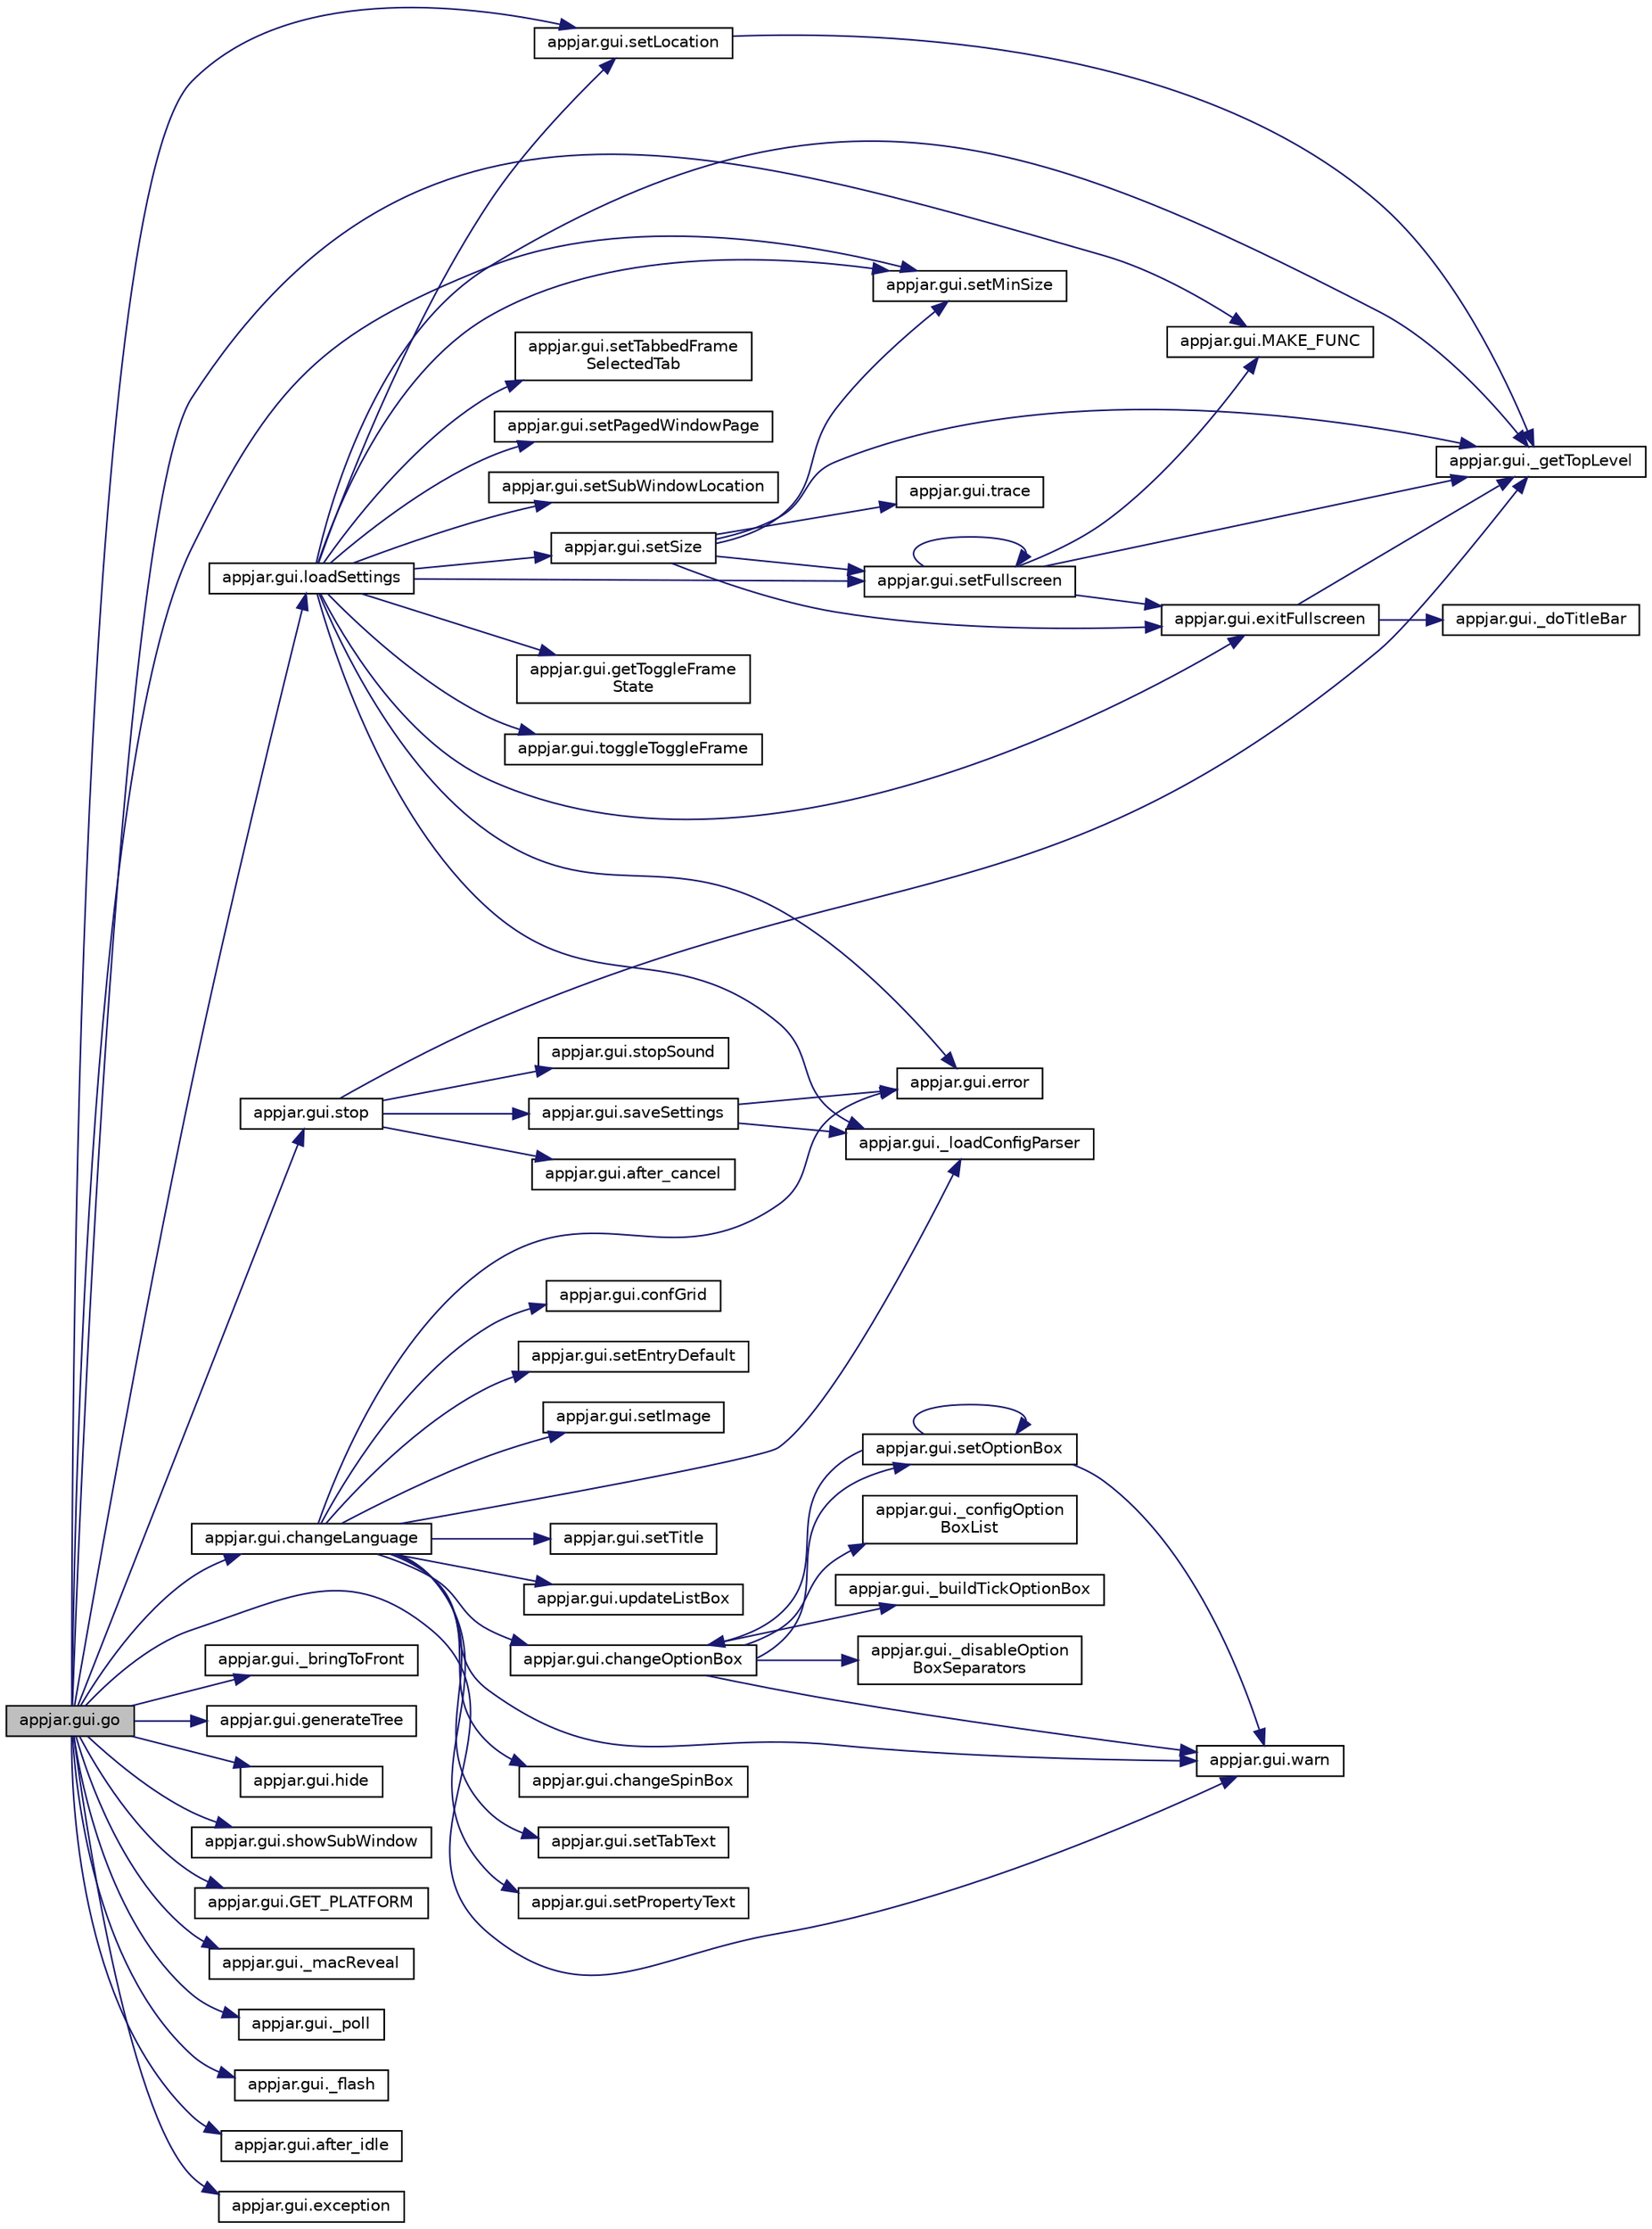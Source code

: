 digraph "appjar.gui.go"
{
  edge [fontname="Helvetica",fontsize="10",labelfontname="Helvetica",labelfontsize="10"];
  node [fontname="Helvetica",fontsize="10",shape=record];
  rankdir="LR";
  Node1335 [label="appjar.gui.go",height=0.2,width=0.4,color="black", fillcolor="grey75", style="filled", fontcolor="black"];
  Node1335 -> Node1336 [color="midnightblue",fontsize="10",style="solid",fontname="Helvetica"];
  Node1336 [label="appjar.gui.changeLanguage",height=0.2,width=0.4,color="black", fillcolor="white", style="filled",URL="$classappjar_1_1gui.html#a86a7b45923f8da9000c07ff501899613"];
  Node1336 -> Node1337 [color="midnightblue",fontsize="10",style="solid",fontname="Helvetica"];
  Node1337 [label="appjar.gui._loadConfigParser",height=0.2,width=0.4,color="black", fillcolor="white", style="filled",URL="$classappjar_1_1gui.html#a362d67d86fa2592c16203952dcf04ec9"];
  Node1336 -> Node1338 [color="midnightblue",fontsize="10",style="solid",fontname="Helvetica"];
  Node1338 [label="appjar.gui.error",height=0.2,width=0.4,color="black", fillcolor="white", style="filled",URL="$classappjar_1_1gui.html#ac310868eecf500d1570400b396793b87"];
  Node1336 -> Node1339 [color="midnightblue",fontsize="10",style="solid",fontname="Helvetica"];
  Node1339 [label="appjar.gui.warn",height=0.2,width=0.4,color="black", fillcolor="white", style="filled",URL="$classappjar_1_1gui.html#a3ab0139430263b1913b4078cf34e7098"];
  Node1336 -> Node1340 [color="midnightblue",fontsize="10",style="solid",fontname="Helvetica"];
  Node1340 [label="appjar.gui.setTitle",height=0.2,width=0.4,color="black", fillcolor="white", style="filled",URL="$classappjar_1_1gui.html#a5ccb06e27d9255027c7e6065dfcbc0fe"];
  Node1336 -> Node1341 [color="midnightblue",fontsize="10",style="solid",fontname="Helvetica"];
  Node1341 [label="appjar.gui.updateListBox",height=0.2,width=0.4,color="black", fillcolor="white", style="filled",URL="$classappjar_1_1gui.html#aa5b648a2b89180e5c7e9f5b7b5f311bf"];
  Node1336 -> Node1342 [color="midnightblue",fontsize="10",style="solid",fontname="Helvetica"];
  Node1342 [label="appjar.gui.changeSpinBox",height=0.2,width=0.4,color="black", fillcolor="white", style="filled",URL="$classappjar_1_1gui.html#a0227ca829db3cfbc677fcd2097eba074"];
  Node1336 -> Node1343 [color="midnightblue",fontsize="10",style="solid",fontname="Helvetica"];
  Node1343 [label="appjar.gui.changeOptionBox",height=0.2,width=0.4,color="black", fillcolor="white", style="filled",URL="$classappjar_1_1gui.html#a974171d577bb5819246fb5c15c1e4fa8"];
  Node1343 -> Node1344 [color="midnightblue",fontsize="10",style="solid",fontname="Helvetica"];
  Node1344 [label="appjar.gui._configOption\lBoxList",height=0.2,width=0.4,color="black", fillcolor="white", style="filled",URL="$classappjar_1_1gui.html#adf8f2708fccc3dd7aabf89a51b99c84a"];
  Node1343 -> Node1339 [color="midnightblue",fontsize="10",style="solid",fontname="Helvetica"];
  Node1343 -> Node1345 [color="midnightblue",fontsize="10",style="solid",fontname="Helvetica"];
  Node1345 [label="appjar.gui._buildTickOptionBox",height=0.2,width=0.4,color="black", fillcolor="white", style="filled",URL="$classappjar_1_1gui.html#a2972ad12f09ae0257127f51a7fa3b214"];
  Node1343 -> Node1346 [color="midnightblue",fontsize="10",style="solid",fontname="Helvetica"];
  Node1346 [label="appjar.gui._disableOption\lBoxSeparators",height=0.2,width=0.4,color="black", fillcolor="white", style="filled",URL="$classappjar_1_1gui.html#a37d662a79a1c51f5a89cabec8c2600e9"];
  Node1343 -> Node1347 [color="midnightblue",fontsize="10",style="solid",fontname="Helvetica"];
  Node1347 [label="appjar.gui.setOptionBox",height=0.2,width=0.4,color="black", fillcolor="white", style="filled",URL="$classappjar_1_1gui.html#a1265f35528c0da179bf0ef8568fdf463"];
  Node1347 -> Node1339 [color="midnightblue",fontsize="10",style="solid",fontname="Helvetica"];
  Node1347 -> Node1343 [color="midnightblue",fontsize="10",style="solid",fontname="Helvetica"];
  Node1347 -> Node1347 [color="midnightblue",fontsize="10",style="solid",fontname="Helvetica"];
  Node1336 -> Node1348 [color="midnightblue",fontsize="10",style="solid",fontname="Helvetica"];
  Node1348 [label="appjar.gui.setTabText",height=0.2,width=0.4,color="black", fillcolor="white", style="filled",URL="$classappjar_1_1gui.html#a6b0c352bb970824efeef3f0ebaffe592"];
  Node1336 -> Node1349 [color="midnightblue",fontsize="10",style="solid",fontname="Helvetica"];
  Node1349 [label="appjar.gui.setPropertyText",height=0.2,width=0.4,color="black", fillcolor="white", style="filled",URL="$classappjar_1_1gui.html#a133d2a042129b3c6a5079eceb4936527"];
  Node1336 -> Node1350 [color="midnightblue",fontsize="10",style="solid",fontname="Helvetica"];
  Node1350 [label="appjar.gui.confGrid",height=0.2,width=0.4,color="black", fillcolor="white", style="filled",URL="$classappjar_1_1gui.html#a01939e0da8db58e14ff2dfcd4dfec820"];
  Node1336 -> Node1351 [color="midnightblue",fontsize="10",style="solid",fontname="Helvetica"];
  Node1351 [label="appjar.gui.setEntryDefault",height=0.2,width=0.4,color="black", fillcolor="white", style="filled",URL="$classappjar_1_1gui.html#a16a194b354aee73b946fee9dad327c58"];
  Node1336 -> Node1352 [color="midnightblue",fontsize="10",style="solid",fontname="Helvetica"];
  Node1352 [label="appjar.gui.setImage",height=0.2,width=0.4,color="black", fillcolor="white", style="filled",URL="$classappjar_1_1gui.html#a68f25f1006e94e974c703cb6bc1937c6"];
  Node1335 -> Node1353 [color="midnightblue",fontsize="10",style="solid",fontname="Helvetica"];
  Node1353 [label="appjar.gui._bringToFront",height=0.2,width=0.4,color="black", fillcolor="white", style="filled",URL="$classappjar_1_1gui.html#a75c7020d16581a954c7092616558cf7b"];
  Node1335 -> Node1339 [color="midnightblue",fontsize="10",style="solid",fontname="Helvetica"];
  Node1335 -> Node1354 [color="midnightblue",fontsize="10",style="solid",fontname="Helvetica"];
  Node1354 [label="appjar.gui.generateTree",height=0.2,width=0.4,color="black", fillcolor="white", style="filled",URL="$classappjar_1_1gui.html#af9ca9cbf56054fda8f983fca10c41928"];
  Node1335 -> Node1355 [color="midnightblue",fontsize="10",style="solid",fontname="Helvetica"];
  Node1355 [label="appjar.gui.loadSettings",height=0.2,width=0.4,color="black", fillcolor="white", style="filled",URL="$classappjar_1_1gui.html#af2ee0abe3052301e3cbde9889d539e26"];
  Node1355 -> Node1337 [color="midnightblue",fontsize="10",style="solid",fontname="Helvetica"];
  Node1355 -> Node1338 [color="midnightblue",fontsize="10",style="solid",fontname="Helvetica"];
  Node1355 -> Node1356 [color="midnightblue",fontsize="10",style="solid",fontname="Helvetica"];
  Node1356 [label="appjar.gui.setSize",height=0.2,width=0.4,color="black", fillcolor="white", style="filled",URL="$classappjar_1_1gui.html#a0b451e1a9bafe3beb0e655dd619ceefe",tooltip="FUNCTIONS for configuring GUI settings. "];
  Node1356 -> Node1357 [color="midnightblue",fontsize="10",style="solid",fontname="Helvetica"];
  Node1357 [label="appjar.gui._getTopLevel",height=0.2,width=0.4,color="black", fillcolor="white", style="filled",URL="$classappjar_1_1gui.html#a175eb1f92e48591eb8767f244ebcdd20"];
  Node1356 -> Node1358 [color="midnightblue",fontsize="10",style="solid",fontname="Helvetica"];
  Node1358 [label="appjar.gui.setFullscreen",height=0.2,width=0.4,color="black", fillcolor="white", style="filled",URL="$classappjar_1_1gui.html#ab87484f1715bcc51ad4e9d1235554c6b"];
  Node1358 -> Node1357 [color="midnightblue",fontsize="10",style="solid",fontname="Helvetica"];
  Node1358 -> Node1359 [color="midnightblue",fontsize="10",style="solid",fontname="Helvetica"];
  Node1359 [label="appjar.gui.MAKE_FUNC",height=0.2,width=0.4,color="black", fillcolor="white", style="filled",URL="$classappjar_1_1gui.html#a42aaf376a6c07c842b1b498948a9691a",tooltip="FUNCTION for managing commands. "];
  Node1358 -> Node1360 [color="midnightblue",fontsize="10",style="solid",fontname="Helvetica"];
  Node1360 [label="appjar.gui.exitFullscreen",height=0.2,width=0.4,color="black", fillcolor="white", style="filled",URL="$classappjar_1_1gui.html#a12568d9c85a65c4e0cf77f1f1f3c6acc"];
  Node1360 -> Node1357 [color="midnightblue",fontsize="10",style="solid",fontname="Helvetica"];
  Node1360 -> Node1361 [color="midnightblue",fontsize="10",style="solid",fontname="Helvetica"];
  Node1361 [label="appjar.gui._doTitleBar",height=0.2,width=0.4,color="black", fillcolor="white", style="filled",URL="$classappjar_1_1gui.html#afe3d7459c66bad98dde751f487e0b2dd"];
  Node1358 -> Node1358 [color="midnightblue",fontsize="10",style="solid",fontname="Helvetica"];
  Node1356 -> Node1362 [color="midnightblue",fontsize="10",style="solid",fontname="Helvetica"];
  Node1362 [label="appjar.gui.trace",height=0.2,width=0.4,color="black", fillcolor="white", style="filled",URL="$classappjar_1_1gui.html#ad70fee01cb2dbb2f5daef089c7e33884"];
  Node1356 -> Node1363 [color="midnightblue",fontsize="10",style="solid",fontname="Helvetica"];
  Node1363 [label="appjar.gui.setMinSize",height=0.2,width=0.4,color="black", fillcolor="white", style="filled",URL="$classappjar_1_1gui.html#a125479cea0bdfeb13d758629183c3bbc"];
  Node1356 -> Node1360 [color="midnightblue",fontsize="10",style="solid",fontname="Helvetica"];
  Node1355 -> Node1364 [color="midnightblue",fontsize="10",style="solid",fontname="Helvetica"];
  Node1364 [label="appjar.gui.setLocation",height=0.2,width=0.4,color="black", fillcolor="white", style="filled",URL="$classappjar_1_1gui.html#ac8a8c2c4163d7ccb10d7749d6637046c"];
  Node1364 -> Node1357 [color="midnightblue",fontsize="10",style="solid",fontname="Helvetica"];
  Node1355 -> Node1358 [color="midnightblue",fontsize="10",style="solid",fontname="Helvetica"];
  Node1355 -> Node1360 [color="midnightblue",fontsize="10",style="solid",fontname="Helvetica"];
  Node1355 -> Node1357 [color="midnightblue",fontsize="10",style="solid",fontname="Helvetica"];
  Node1355 -> Node1365 [color="midnightblue",fontsize="10",style="solid",fontname="Helvetica"];
  Node1365 [label="appjar.gui.getToggleFrame\lState",height=0.2,width=0.4,color="black", fillcolor="white", style="filled",URL="$classappjar_1_1gui.html#ae5101e3d38337bad2db424b80830ce34"];
  Node1355 -> Node1366 [color="midnightblue",fontsize="10",style="solid",fontname="Helvetica"];
  Node1366 [label="appjar.gui.toggleToggleFrame",height=0.2,width=0.4,color="black", fillcolor="white", style="filled",URL="$classappjar_1_1gui.html#af6979ad59106b835f53cf0c7f2913de6"];
  Node1355 -> Node1367 [color="midnightblue",fontsize="10",style="solid",fontname="Helvetica"];
  Node1367 [label="appjar.gui.setTabbedFrame\lSelectedTab",height=0.2,width=0.4,color="black", fillcolor="white", style="filled",URL="$classappjar_1_1gui.html#aa1dfd83c4d5a859d1adf434ec31d73f4"];
  Node1355 -> Node1368 [color="midnightblue",fontsize="10",style="solid",fontname="Helvetica"];
  Node1368 [label="appjar.gui.setPagedWindowPage",height=0.2,width=0.4,color="black", fillcolor="white", style="filled",URL="$classappjar_1_1gui.html#aee32c73ed84067cf1fbf172d38315070"];
  Node1355 -> Node1369 [color="midnightblue",fontsize="10",style="solid",fontname="Helvetica"];
  Node1369 [label="appjar.gui.setSubWindowLocation",height=0.2,width=0.4,color="black", fillcolor="white", style="filled",URL="$classappjar_1_1gui.html#aae8abaabebb7eeb5359894d8e3c81cb5"];
  Node1355 -> Node1363 [color="midnightblue",fontsize="10",style="solid",fontname="Helvetica"];
  Node1335 -> Node1364 [color="midnightblue",fontsize="10",style="solid",fontname="Helvetica"];
  Node1335 -> Node1363 [color="midnightblue",fontsize="10",style="solid",fontname="Helvetica"];
  Node1335 -> Node1370 [color="midnightblue",fontsize="10",style="solid",fontname="Helvetica"];
  Node1370 [label="appjar.gui.hide",height=0.2,width=0.4,color="black", fillcolor="white", style="filled",URL="$classappjar_1_1gui.html#a91e23478632d9a13e59a5f84e8c0ced3"];
  Node1335 -> Node1371 [color="midnightblue",fontsize="10",style="solid",fontname="Helvetica"];
  Node1371 [label="appjar.gui.showSubWindow",height=0.2,width=0.4,color="black", fillcolor="white", style="filled",URL="$classappjar_1_1gui.html#abac089319744d566761a8a958955076c"];
  Node1335 -> Node1372 [color="midnightblue",fontsize="10",style="solid",fontname="Helvetica"];
  Node1372 [label="appjar.gui.GET_PLATFORM",height=0.2,width=0.4,color="black", fillcolor="white", style="filled",URL="$classappjar_1_1gui.html#a881a81f3d01fcf73cc17ad48317eee12"];
  Node1335 -> Node1373 [color="midnightblue",fontsize="10",style="solid",fontname="Helvetica"];
  Node1373 [label="appjar.gui._macReveal",height=0.2,width=0.4,color="black", fillcolor="white", style="filled",URL="$classappjar_1_1gui.html#a76bebad0b86478d38345bcbd288822c5"];
  Node1335 -> Node1374 [color="midnightblue",fontsize="10",style="solid",fontname="Helvetica"];
  Node1374 [label="appjar.gui._poll",height=0.2,width=0.4,color="black", fillcolor="white", style="filled",URL="$classappjar_1_1gui.html#a5d715374b39672c5db1139f5c552dd87"];
  Node1335 -> Node1375 [color="midnightblue",fontsize="10",style="solid",fontname="Helvetica"];
  Node1375 [label="appjar.gui._flash",height=0.2,width=0.4,color="black", fillcolor="white", style="filled",URL="$classappjar_1_1gui.html#a181c6d821f1df504b38f4da46616c3e3"];
  Node1335 -> Node1376 [color="midnightblue",fontsize="10",style="solid",fontname="Helvetica"];
  Node1376 [label="appjar.gui.after_idle",height=0.2,width=0.4,color="black", fillcolor="white", style="filled",URL="$classappjar_1_1gui.html#ac77f7de243bdc2768c5e6bb4ed27c6fe"];
  Node1335 -> Node1377 [color="midnightblue",fontsize="10",style="solid",fontname="Helvetica"];
  Node1377 [label="appjar.gui.stop",height=0.2,width=0.4,color="black", fillcolor="white", style="filled",URL="$classappjar_1_1gui.html#a28ff5fbc0aa77aacf692082a00af676b"];
  Node1377 -> Node1357 [color="midnightblue",fontsize="10",style="solid",fontname="Helvetica"];
  Node1377 -> Node1378 [color="midnightblue",fontsize="10",style="solid",fontname="Helvetica"];
  Node1378 [label="appjar.gui.saveSettings",height=0.2,width=0.4,color="black", fillcolor="white", style="filled",URL="$classappjar_1_1gui.html#a8c51df5e4d92a65cb11aaccb79674833"];
  Node1378 -> Node1337 [color="midnightblue",fontsize="10",style="solid",fontname="Helvetica"];
  Node1378 -> Node1338 [color="midnightblue",fontsize="10",style="solid",fontname="Helvetica"];
  Node1377 -> Node1379 [color="midnightblue",fontsize="10",style="solid",fontname="Helvetica"];
  Node1379 [label="appjar.gui.after_cancel",height=0.2,width=0.4,color="black", fillcolor="white", style="filled",URL="$classappjar_1_1gui.html#a9868fb4807bcf042789c84d29ab47d0f"];
  Node1377 -> Node1380 [color="midnightblue",fontsize="10",style="solid",fontname="Helvetica"];
  Node1380 [label="appjar.gui.stopSound",height=0.2,width=0.4,color="black", fillcolor="white", style="filled",URL="$classappjar_1_1gui.html#a64a997936b13e87595df43d1f12086b9"];
  Node1335 -> Node1381 [color="midnightblue",fontsize="10",style="solid",fontname="Helvetica"];
  Node1381 [label="appjar.gui.exception",height=0.2,width=0.4,color="black", fillcolor="white", style="filled",URL="$classappjar_1_1gui.html#a7b8b2678ee341f64bfcbf2b7b018094f"];
  Node1335 -> Node1359 [color="midnightblue",fontsize="10",style="solid",fontname="Helvetica"];
}
